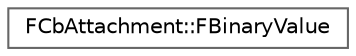 digraph "Graphical Class Hierarchy"
{
 // INTERACTIVE_SVG=YES
 // LATEX_PDF_SIZE
  bgcolor="transparent";
  edge [fontname=Helvetica,fontsize=10,labelfontname=Helvetica,labelfontsize=10];
  node [fontname=Helvetica,fontsize=10,shape=box,height=0.2,width=0.4];
  rankdir="LR";
  Node0 [id="Node000000",label="FCbAttachment::FBinaryValue",height=0.2,width=0.4,color="grey40", fillcolor="white", style="filled",URL="$d1/d7e/structFCbAttachment_1_1FBinaryValue.html",tooltip=" "];
}

